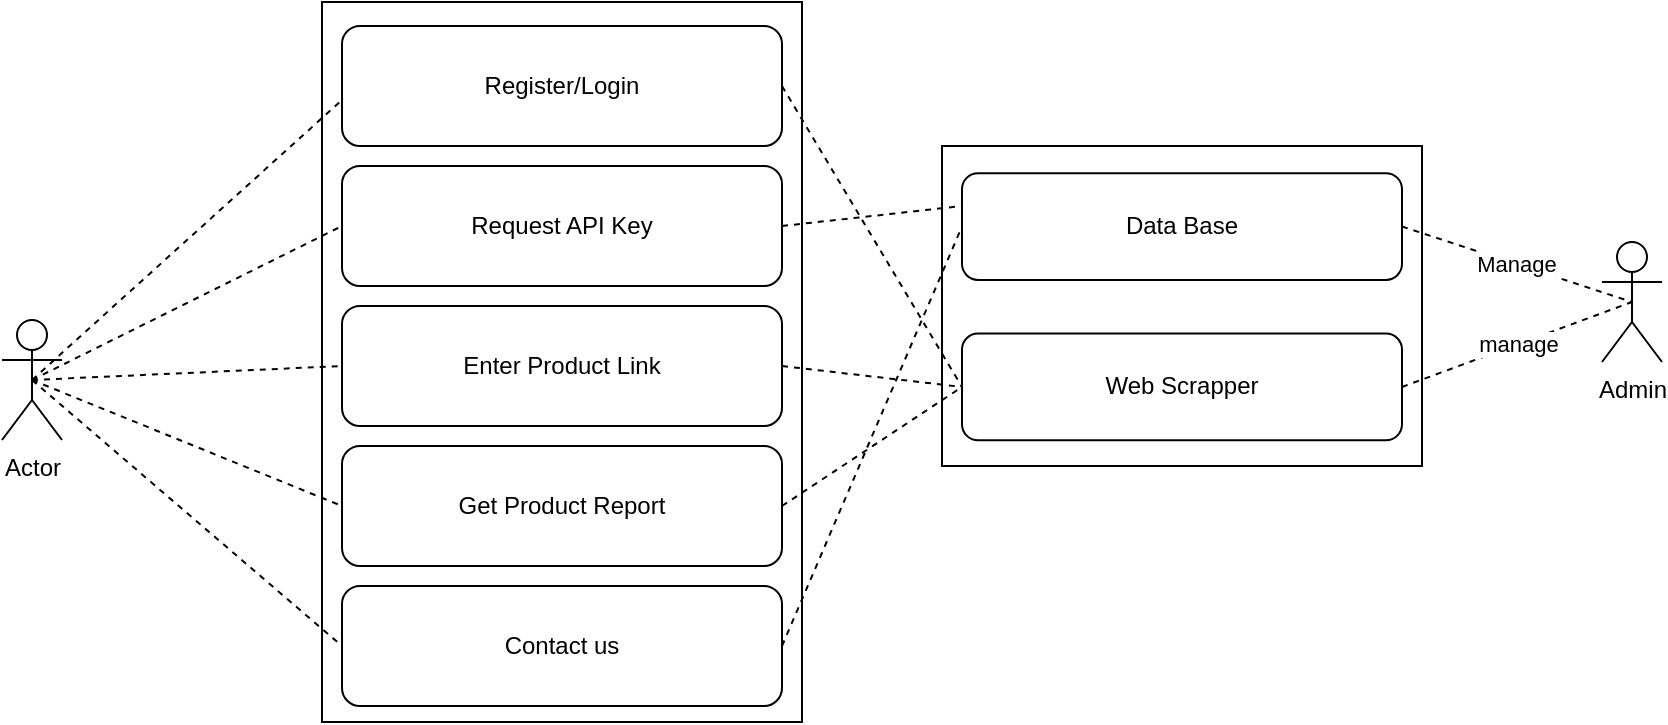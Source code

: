<mxfile version="12.2.4" pages="1"><diagram id="88Zat7e8Fg_1oC1xy7ab" name="Page-1"><mxGraphModel dx="464" dy="448" grid="1" gridSize="10" guides="1" tooltips="1" connect="1" arrows="1" fold="1" page="1" pageScale="1" pageWidth="850" pageHeight="1100" math="0" shadow="0"><root><mxCell id="0"/><mxCell id="1" parent="0"/><mxCell id="20" value="" style="group" parent="1" vertex="1" connectable="0"><mxGeometry x="240" y="478" width="550" height="360" as="geometry"/></mxCell><mxCell id="18" value="" style="group" parent="20" vertex="1" connectable="0"><mxGeometry width="240" height="360" as="geometry"/></mxCell><mxCell id="6" value="" style="rounded=0;whiteSpace=wrap;html=1;" parent="18" vertex="1"><mxGeometry width="240" height="360" as="geometry"/></mxCell><mxCell id="9" value="Register/Login" style="rounded=1;whiteSpace=wrap;html=1;" parent="18" vertex="1"><mxGeometry x="10" y="12" width="220" height="60" as="geometry"/></mxCell><mxCell id="10" value="Request API Key" style="rounded=1;whiteSpace=wrap;html=1;" parent="18" vertex="1"><mxGeometry x="10" y="82" width="220" height="60" as="geometry"/></mxCell><mxCell id="11" value="Enter Product Link" style="rounded=1;whiteSpace=wrap;html=1;" parent="18" vertex="1"><mxGeometry x="10" y="152" width="220" height="60" as="geometry"/></mxCell><mxCell id="12" value="Get Product Report" style="rounded=1;whiteSpace=wrap;html=1;" parent="18" vertex="1"><mxGeometry x="10" y="222" width="220" height="60" as="geometry"/></mxCell><mxCell id="23" value="Contact us" style="rounded=1;whiteSpace=wrap;html=1;" parent="18" vertex="1"><mxGeometry x="10" y="292" width="220" height="60" as="geometry"/></mxCell><mxCell id="19" value="" style="group" parent="20" vertex="1" connectable="0"><mxGeometry x="310" y="42" width="240" height="217" as="geometry"/></mxCell><mxCell id="8" value="" style="rounded=0;whiteSpace=wrap;html=1;" parent="19" vertex="1"><mxGeometry y="30" width="240" height="160" as="geometry"/></mxCell><mxCell id="13" value="Data Base" style="rounded=1;whiteSpace=wrap;html=1;" parent="19" vertex="1"><mxGeometry x="10" y="43.578" width="220" height="53.361" as="geometry"/></mxCell><mxCell id="14" value="&lt;span style=&quot;color: rgba(0 , 0 , 0 , 0) ; font-family: monospace ; font-size: 0px&quot;&gt;%3CmxGraphModel%3E%3Croot%3E%3CmxCell%20id%3D%220%22%2F%3E%3CmxCell%20id%3D%221%22%20parent%3D%220%22%2F%3E%3CmxCell%20id%3D%222%22%20value%3D%22%22%20style%3D%22rounded%3D1%3BwhiteSpace%3Dwrap%3Bhtml%3D1%3B%22%20vertex%3D%221%22%20parent%3D%221%22%3E%3CmxGeometry%20x%3D%22250%22%20y%3D%22560%22%20width%3D%22220%22%20height%3D%2260%22%20as%3D%22geometry%22%2F%3E%3C%2FmxCell%3E%3C%2Froot%3E%3C%2FmxGraphModel%3E&lt;/span&gt;" style="text;html=1;resizable=0;points=[];autosize=1;align=left;verticalAlign=top;spacingTop=-4;" parent="19" vertex="1"><mxGeometry x="160" width="20" height="20" as="geometry"/></mxCell><mxCell id="15" value="Web Scrapper" style="rounded=1;whiteSpace=wrap;html=1;" parent="19" vertex="1"><mxGeometry x="10" y="123.799" width="220" height="53.361" as="geometry"/></mxCell><mxCell id="16" value="" style="endArrow=none;dashed=1;html=1;entryX=0;entryY=0.5;entryDx=0;entryDy=0;exitX=1;exitY=0.5;exitDx=0;exitDy=0;" parent="20" source="12" target="15" edge="1"><mxGeometry width="50" height="50" relative="1" as="geometry"><mxPoint y="362" as="sourcePoint"/><mxPoint x="50" y="312" as="targetPoint"/></mxGeometry></mxCell><mxCell id="27" value="" style="endArrow=none;dashed=1;html=1;exitX=1;exitY=0.5;exitDx=0;exitDy=0;entryX=0;entryY=0.5;entryDx=0;entryDy=0;" parent="20" source="23" target="13" edge="1"><mxGeometry width="50" height="50" relative="1" as="geometry"><mxPoint x="240" y="262" as="sourcePoint"/><mxPoint x="330" y="232" as="targetPoint"/></mxGeometry></mxCell><mxCell id="30" value="" style="endArrow=none;dashed=1;html=1;exitX=1;exitY=0.5;exitDx=0;exitDy=0;entryX=0;entryY=0.5;entryDx=0;entryDy=0;" parent="20" source="11" target="15" edge="1"><mxGeometry width="50" height="50" relative="1" as="geometry"><mxPoint x="250" y="342" as="sourcePoint"/><mxPoint x="340" y="122" as="targetPoint"/></mxGeometry></mxCell><mxCell id="31" value="" style="endArrow=none;dashed=1;html=1;exitX=1;exitY=0.5;exitDx=0;exitDy=0;entryX=0;entryY=0.5;entryDx=0;entryDy=0;" parent="20" source="9" target="15" edge="1"><mxGeometry width="50" height="50" relative="1" as="geometry"><mxPoint x="260" y="352" as="sourcePoint"/><mxPoint x="350" y="132" as="targetPoint"/></mxGeometry></mxCell><mxCell id="29" value="" style="endArrow=none;dashed=1;html=1;exitX=1;exitY=0.5;exitDx=0;exitDy=0;" parent="1" source="10" edge="1"><mxGeometry width="50" height="50" relative="1" as="geometry"><mxPoint x="480" y="810" as="sourcePoint"/><mxPoint x="560" y="580" as="targetPoint"/></mxGeometry></mxCell><mxCell id="36" value="Admin" style="shape=umlActor;verticalLabelPosition=bottom;labelBackgroundColor=#ffffff;verticalAlign=top;html=1;outlineConnect=0;" parent="1" vertex="1"><mxGeometry x="880" y="598" width="30" height="60" as="geometry"/></mxCell><mxCell id="38" value="manage" style="endArrow=none;dashed=1;html=1;entryX=0.5;entryY=0.5;entryDx=0;entryDy=0;entryPerimeter=0;exitX=1;exitY=0.5;exitDx=0;exitDy=0;" parent="1" source="15" target="36" edge="1"><mxGeometry width="50" height="50" relative="1" as="geometry"><mxPoint x="800" y="670" as="sourcePoint"/><mxPoint x="850" y="620" as="targetPoint"/></mxGeometry></mxCell><mxCell id="40" value="Manage" style="endArrow=none;dashed=1;html=1;entryX=0.5;entryY=0.5;entryDx=0;entryDy=0;entryPerimeter=0;exitX=1;exitY=0.5;exitDx=0;exitDy=0;" parent="1" source="13" target="36" edge="1"><mxGeometry width="50" height="50" relative="1" as="geometry"><mxPoint x="818" y="580" as="sourcePoint"/><mxPoint x="930" y="860" as="targetPoint"/></mxGeometry></mxCell><mxCell id="41" value="Actor" style="shape=umlActor;verticalLabelPosition=bottom;labelBackgroundColor=#ffffff;verticalAlign=top;html=1;outlineConnect=0;" parent="1" vertex="1"><mxGeometry x="80" y="637" width="30" height="60" as="geometry"/></mxCell><mxCell id="42" value="" style="endArrow=none;dashed=1;html=1;entryX=0;entryY=0.5;entryDx=0;entryDy=0;exitX=0.5;exitY=0.5;exitDx=0;exitDy=0;exitPerimeter=0;" parent="1" source="41" edge="1"><mxGeometry width="50" height="50" relative="1" as="geometry"><mxPoint x="80" y="917" as="sourcePoint"/><mxPoint x="250" y="527" as="targetPoint"/></mxGeometry></mxCell><mxCell id="43" value="" style="endArrow=none;dashed=1;html=1;entryX=0;entryY=0.5;entryDx=0;entryDy=0;exitX=0.5;exitY=0.5;exitDx=0;exitDy=0;exitPerimeter=0;" parent="1" source="41" target="10" edge="1"><mxGeometry width="50" height="50" relative="1" as="geometry"><mxPoint x="105" y="677" as="sourcePoint"/><mxPoint x="260" y="537" as="targetPoint"/></mxGeometry></mxCell><mxCell id="44" value="" style="endArrow=none;dashed=1;html=1;entryX=0;entryY=0.5;entryDx=0;entryDy=0;exitX=0.5;exitY=0.5;exitDx=0;exitDy=0;exitPerimeter=0;" parent="1" source="41" target="11" edge="1"><mxGeometry width="50" height="50" relative="1" as="geometry"><mxPoint x="100" y="670" as="sourcePoint"/><mxPoint x="270" y="547" as="targetPoint"/></mxGeometry></mxCell><mxCell id="45" value="" style="endArrow=none;dashed=1;html=1;entryX=0;entryY=0.5;entryDx=0;entryDy=0;exitX=0.5;exitY=0.5;exitDx=0;exitDy=0;exitPerimeter=0;" parent="1" source="41" target="12" edge="1"><mxGeometry width="50" height="50" relative="1" as="geometry"><mxPoint x="125" y="697" as="sourcePoint"/><mxPoint x="280" y="557" as="targetPoint"/></mxGeometry></mxCell><mxCell id="46" value="" style="endArrow=none;dashed=1;html=1;entryX=0;entryY=0.5;entryDx=0;entryDy=0;exitX=0.5;exitY=0.5;exitDx=0;exitDy=0;exitPerimeter=0;" parent="1" source="41" target="23" edge="1"><mxGeometry width="50" height="50" relative="1" as="geometry"><mxPoint x="135" y="707" as="sourcePoint"/><mxPoint x="290" y="567" as="targetPoint"/></mxGeometry></mxCell></root></mxGraphModel></diagram></mxfile>